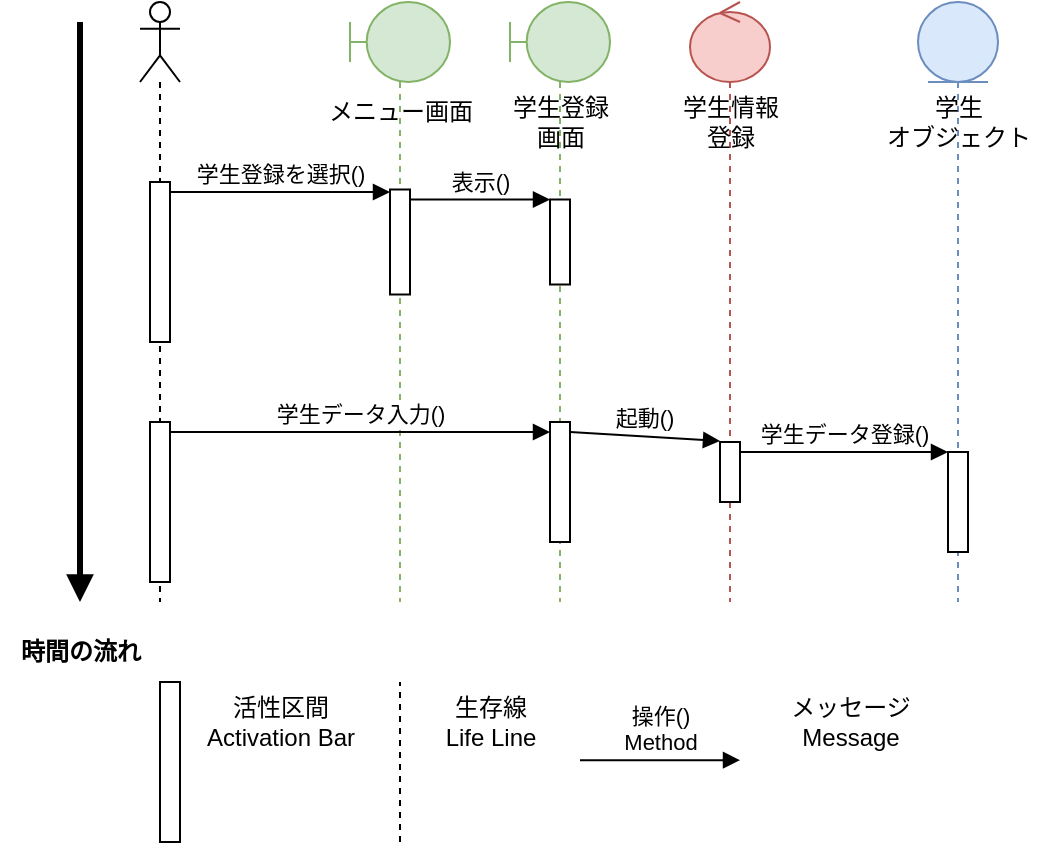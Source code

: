 <mxfile version="28.2.1">
  <diagram id="T7ZZ_kyEx_GZaEYYVm2Y" name="ページ1">
    <mxGraphModel dx="884" dy="400" grid="1" gridSize="10" guides="1" tooltips="1" connect="1" arrows="1" fold="1" page="1" pageScale="1" pageWidth="827" pageHeight="1169" math="0" shadow="0">
      <root>
        <mxCell id="0" />
        <mxCell id="1" parent="0" />
        <mxCell id="A6LzIg_RCBcn0KXQ9aLq-3" value="" style="shape=umlLifeline;perimeter=lifelinePerimeter;whiteSpace=wrap;html=1;container=1;dropTarget=0;collapsible=0;recursiveResize=0;outlineConnect=0;portConstraint=eastwest;newEdgeStyle={&quot;curved&quot;:0,&quot;rounded&quot;:0};participant=umlActor;" vertex="1" parent="1">
          <mxGeometry x="70" y="40" width="20" height="300" as="geometry" />
        </mxCell>
        <mxCell id="A6LzIg_RCBcn0KXQ9aLq-4" value="" style="html=1;points=[[0,0,0,0,5],[0,1,0,0,-5],[1,0,0,0,5],[1,1,0,0,-5]];perimeter=orthogonalPerimeter;outlineConnect=0;targetShapes=umlLifeline;portConstraint=eastwest;newEdgeStyle={&quot;curved&quot;:0,&quot;rounded&quot;:0};" vertex="1" parent="A6LzIg_RCBcn0KXQ9aLq-3">
          <mxGeometry x="5" y="90" width="10" height="80" as="geometry" />
        </mxCell>
        <mxCell id="A6LzIg_RCBcn0KXQ9aLq-5" value="" style="html=1;points=[[0,0,0,0,5],[0,1,0,0,-5],[1,0,0,0,5],[1,1,0,0,-5]];perimeter=orthogonalPerimeter;outlineConnect=0;targetShapes=umlLifeline;portConstraint=eastwest;newEdgeStyle={&quot;curved&quot;:0,&quot;rounded&quot;:0};" vertex="1" parent="A6LzIg_RCBcn0KXQ9aLq-3">
          <mxGeometry x="5" y="210" width="10" height="80" as="geometry" />
        </mxCell>
        <mxCell id="A6LzIg_RCBcn0KXQ9aLq-10" value="" style="shape=umlLifeline;perimeter=lifelinePerimeter;whiteSpace=wrap;html=1;container=1;dropTarget=0;collapsible=0;recursiveResize=0;outlineConnect=0;portConstraint=eastwest;newEdgeStyle={&quot;curved&quot;:0,&quot;rounded&quot;:0};participant=umlBoundary;fillColor=#d5e8d4;strokeColor=#82b366;" vertex="1" parent="1">
          <mxGeometry x="255" y="40" width="50" height="300" as="geometry" />
        </mxCell>
        <mxCell id="A6LzIg_RCBcn0KXQ9aLq-15" value="" style="html=1;points=[[0,0,0,0,5],[0,1,0,0,-5],[1,0,0,0,5],[1,1,0,0,-5]];perimeter=orthogonalPerimeter;outlineConnect=0;targetShapes=umlLifeline;portConstraint=eastwest;newEdgeStyle={&quot;curved&quot;:0,&quot;rounded&quot;:0};" vertex="1" parent="A6LzIg_RCBcn0KXQ9aLq-10">
          <mxGeometry x="20" y="98.75" width="10" height="42.5" as="geometry" />
        </mxCell>
        <mxCell id="A6LzIg_RCBcn0KXQ9aLq-16" value="" style="html=1;points=[[0,0,0,0,5],[0,1,0,0,-5],[1,0,0,0,5],[1,1,0,0,-5]];perimeter=orthogonalPerimeter;outlineConnect=0;targetShapes=umlLifeline;portConstraint=eastwest;newEdgeStyle={&quot;curved&quot;:0,&quot;rounded&quot;:0};" vertex="1" parent="A6LzIg_RCBcn0KXQ9aLq-10">
          <mxGeometry x="20" y="210" width="10" height="60" as="geometry" />
        </mxCell>
        <mxCell id="A6LzIg_RCBcn0KXQ9aLq-11" value="" style="shape=umlLifeline;perimeter=lifelinePerimeter;whiteSpace=wrap;html=1;container=1;dropTarget=0;collapsible=0;recursiveResize=0;outlineConnect=0;portConstraint=eastwest;newEdgeStyle={&quot;curved&quot;:0,&quot;rounded&quot;:0};participant=umlBoundary;fillColor=#d5e8d4;strokeColor=#82b366;" vertex="1" parent="1">
          <mxGeometry x="175" y="40" width="50" height="300" as="geometry" />
        </mxCell>
        <mxCell id="A6LzIg_RCBcn0KXQ9aLq-14" value="" style="html=1;points=[[0,0,0,0,5],[0,1,0,0,-5],[1,0,0,0,5],[1,1,0,0,-5]];perimeter=orthogonalPerimeter;outlineConnect=0;targetShapes=umlLifeline;portConstraint=eastwest;newEdgeStyle={&quot;curved&quot;:0,&quot;rounded&quot;:0};" vertex="1" parent="A6LzIg_RCBcn0KXQ9aLq-11">
          <mxGeometry x="20" y="93.75" width="10" height="52.5" as="geometry" />
        </mxCell>
        <mxCell id="A6LzIg_RCBcn0KXQ9aLq-12" value="" style="shape=umlLifeline;perimeter=lifelinePerimeter;whiteSpace=wrap;html=1;container=1;dropTarget=0;collapsible=0;recursiveResize=0;outlineConnect=0;portConstraint=eastwest;newEdgeStyle={&quot;curved&quot;:0,&quot;rounded&quot;:0};participant=umlEntity;fillColor=#dae8fc;strokeColor=#6c8ebf;" vertex="1" parent="1">
          <mxGeometry x="459" y="40" width="40" height="300" as="geometry" />
        </mxCell>
        <mxCell id="A6LzIg_RCBcn0KXQ9aLq-18" value="" style="html=1;points=[[0,0,0,0,5],[0,1,0,0,-5],[1,0,0,0,5],[1,1,0,0,-5]];perimeter=orthogonalPerimeter;outlineConnect=0;targetShapes=umlLifeline;portConstraint=eastwest;newEdgeStyle={&quot;curved&quot;:0,&quot;rounded&quot;:0};" vertex="1" parent="A6LzIg_RCBcn0KXQ9aLq-12">
          <mxGeometry x="15" y="225" width="10" height="50" as="geometry" />
        </mxCell>
        <mxCell id="A6LzIg_RCBcn0KXQ9aLq-13" value="" style="shape=umlLifeline;perimeter=lifelinePerimeter;whiteSpace=wrap;html=1;container=1;dropTarget=0;collapsible=0;recursiveResize=0;outlineConnect=0;portConstraint=eastwest;newEdgeStyle={&quot;curved&quot;:0,&quot;rounded&quot;:0};participant=umlControl;fillColor=#f8cecc;strokeColor=#b85450;" vertex="1" parent="1">
          <mxGeometry x="345" y="40" width="40" height="300" as="geometry" />
        </mxCell>
        <mxCell id="A6LzIg_RCBcn0KXQ9aLq-17" value="" style="html=1;points=[[0,0,0,0,5],[0,1,0,0,-5],[1,0,0,0,5],[1,1,0,0,-5]];perimeter=orthogonalPerimeter;outlineConnect=0;targetShapes=umlLifeline;portConstraint=eastwest;newEdgeStyle={&quot;curved&quot;:0,&quot;rounded&quot;:0};" vertex="1" parent="A6LzIg_RCBcn0KXQ9aLq-13">
          <mxGeometry x="15" y="220" width="10" height="30" as="geometry" />
        </mxCell>
        <mxCell id="A6LzIg_RCBcn0KXQ9aLq-19" value="" style="html=1;points=[[0,0,0,0,5],[0,1,0,0,-5],[1,0,0,0,5],[1,1,0,0,-5]];perimeter=orthogonalPerimeter;outlineConnect=0;targetShapes=umlLifeline;portConstraint=eastwest;newEdgeStyle={&quot;curved&quot;:0,&quot;rounded&quot;:0};" vertex="1" parent="1">
          <mxGeometry x="80" y="380" width="10" height="80" as="geometry" />
        </mxCell>
        <mxCell id="A6LzIg_RCBcn0KXQ9aLq-20" value="活性区間&lt;div&gt;Activation Bar&lt;/div&gt;" style="text;html=1;align=center;verticalAlign=middle;resizable=0;points=[];autosize=1;strokeColor=none;fillColor=none;" vertex="1" parent="1">
          <mxGeometry x="90" y="380" width="100" height="40" as="geometry" />
        </mxCell>
        <mxCell id="A6LzIg_RCBcn0KXQ9aLq-22" value="" style="endArrow=none;dashed=1;html=1;rounded=0;" edge="1" parent="1">
          <mxGeometry width="50" height="50" relative="1" as="geometry">
            <mxPoint x="200" y="460" as="sourcePoint" />
            <mxPoint x="200" y="380" as="targetPoint" />
          </mxGeometry>
        </mxCell>
        <mxCell id="A6LzIg_RCBcn0KXQ9aLq-23" value="生存線&lt;div&gt;Life Line&lt;/div&gt;" style="text;html=1;align=center;verticalAlign=middle;resizable=0;points=[];autosize=1;strokeColor=none;fillColor=none;" vertex="1" parent="1">
          <mxGeometry x="210" y="380" width="70" height="40" as="geometry" />
        </mxCell>
        <mxCell id="A6LzIg_RCBcn0KXQ9aLq-25" value="学生登録を選択()" style="html=1;verticalAlign=bottom;endArrow=block;curved=0;rounded=0;exitX=1;exitY=0;exitDx=0;exitDy=5;exitPerimeter=0;" edge="1" parent="1" source="A6LzIg_RCBcn0KXQ9aLq-4" target="A6LzIg_RCBcn0KXQ9aLq-14">
          <mxGeometry width="80" relative="1" as="geometry">
            <mxPoint x="120" y="240" as="sourcePoint" />
            <mxPoint x="200" y="240" as="targetPoint" />
          </mxGeometry>
        </mxCell>
        <mxCell id="A6LzIg_RCBcn0KXQ9aLq-27" value="メニュー&lt;span style=&quot;background-color: transparent; color: light-dark(rgb(0, 0, 0), rgb(255, 255, 255));&quot;&gt;画面&lt;/span&gt;" style="text;html=1;align=center;verticalAlign=middle;resizable=0;points=[];autosize=1;strokeColor=none;fillColor=none;" vertex="1" parent="1">
          <mxGeometry x="150" y="80" width="100" height="30" as="geometry" />
        </mxCell>
        <mxCell id="A6LzIg_RCBcn0KXQ9aLq-28" value="学生登録&lt;div&gt;画面&lt;/div&gt;" style="text;html=1;align=center;verticalAlign=middle;resizable=0;points=[];autosize=1;strokeColor=none;fillColor=none;" vertex="1" parent="1">
          <mxGeometry x="245" y="80" width="70" height="40" as="geometry" />
        </mxCell>
        <mxCell id="A6LzIg_RCBcn0KXQ9aLq-29" value="学生情報&lt;div&gt;登録&lt;/div&gt;" style="text;html=1;align=center;verticalAlign=middle;resizable=0;points=[];autosize=1;strokeColor=none;fillColor=none;" vertex="1" parent="1">
          <mxGeometry x="330" y="80" width="70" height="40" as="geometry" />
        </mxCell>
        <mxCell id="A6LzIg_RCBcn0KXQ9aLq-30" value="学生&lt;div&gt;オブジェクト&lt;/div&gt;" style="text;html=1;align=center;verticalAlign=middle;resizable=0;points=[];autosize=1;strokeColor=none;fillColor=none;" vertex="1" parent="1">
          <mxGeometry x="429" y="80" width="100" height="40" as="geometry" />
        </mxCell>
        <mxCell id="A6LzIg_RCBcn0KXQ9aLq-31" value="" style="html=1;verticalAlign=bottom;endArrow=block;curved=0;rounded=0;fontStyle=0;strokeWidth=3;" edge="1" parent="1">
          <mxGeometry width="80" relative="1" as="geometry">
            <mxPoint x="40" y="50" as="sourcePoint" />
            <mxPoint x="40" y="340" as="targetPoint" />
          </mxGeometry>
        </mxCell>
        <mxCell id="A6LzIg_RCBcn0KXQ9aLq-32" value="時間の流れ" style="text;html=1;align=center;verticalAlign=middle;resizable=0;points=[];autosize=1;strokeColor=none;fillColor=none;fontStyle=1" vertex="1" parent="1">
          <mxGeometry y="350" width="80" height="30" as="geometry" />
        </mxCell>
        <mxCell id="A6LzIg_RCBcn0KXQ9aLq-33" value="表示()" style="html=1;verticalAlign=bottom;endArrow=block;curved=0;rounded=0;exitX=1;exitY=0;exitDx=0;exitDy=5;exitPerimeter=0;" edge="1" parent="1" source="A6LzIg_RCBcn0KXQ9aLq-14" target="A6LzIg_RCBcn0KXQ9aLq-15">
          <mxGeometry width="80" relative="1" as="geometry">
            <mxPoint x="230" y="170" as="sourcePoint" />
            <mxPoint x="310" y="170" as="targetPoint" />
          </mxGeometry>
        </mxCell>
        <mxCell id="A6LzIg_RCBcn0KXQ9aLq-34" value="操作()&lt;div&gt;Method&lt;/div&gt;" style="html=1;verticalAlign=bottom;endArrow=block;curved=0;rounded=0;" edge="1" parent="1">
          <mxGeometry width="80" relative="1" as="geometry">
            <mxPoint x="290" y="419.09" as="sourcePoint" />
            <mxPoint x="370" y="419.09" as="targetPoint" />
          </mxGeometry>
        </mxCell>
        <mxCell id="A6LzIg_RCBcn0KXQ9aLq-35" value="メッセージ&lt;div&gt;Message&lt;/div&gt;" style="text;html=1;align=center;verticalAlign=middle;resizable=0;points=[];autosize=1;strokeColor=none;fillColor=none;" vertex="1" parent="1">
          <mxGeometry x="385" y="380" width="80" height="40" as="geometry" />
        </mxCell>
        <mxCell id="A6LzIg_RCBcn0KXQ9aLq-36" value="学生データ入力()" style="html=1;verticalAlign=bottom;endArrow=block;curved=0;rounded=0;exitX=1;exitY=0;exitDx=0;exitDy=5;exitPerimeter=0;" edge="1" parent="1" source="A6LzIg_RCBcn0KXQ9aLq-5" target="A6LzIg_RCBcn0KXQ9aLq-16">
          <mxGeometry width="80" relative="1" as="geometry">
            <mxPoint x="160" y="300" as="sourcePoint" />
            <mxPoint x="240" y="300" as="targetPoint" />
          </mxGeometry>
        </mxCell>
        <mxCell id="A6LzIg_RCBcn0KXQ9aLq-37" value="起動()" style="html=1;verticalAlign=bottom;endArrow=block;curved=0;rounded=0;exitX=1;exitY=0;exitDx=0;exitDy=5;exitPerimeter=0;entryX=0.002;entryY=-0.016;entryDx=0;entryDy=0;entryPerimeter=0;" edge="1" parent="1" source="A6LzIg_RCBcn0KXQ9aLq-16" target="A6LzIg_RCBcn0KXQ9aLq-17">
          <mxGeometry width="80" relative="1" as="geometry">
            <mxPoint x="280" y="260" as="sourcePoint" />
            <mxPoint x="360" y="260" as="targetPoint" />
          </mxGeometry>
        </mxCell>
        <mxCell id="A6LzIg_RCBcn0KXQ9aLq-38" value="学生データ登録()" style="html=1;verticalAlign=bottom;endArrow=block;curved=0;rounded=0;exitX=1;exitY=0;exitDx=0;exitDy=5;exitPerimeter=0;" edge="1" parent="1" source="A6LzIg_RCBcn0KXQ9aLq-17" target="A6LzIg_RCBcn0KXQ9aLq-18">
          <mxGeometry width="80" relative="1" as="geometry">
            <mxPoint x="380" y="250" as="sourcePoint" />
            <mxPoint x="445" y="250" as="targetPoint" />
          </mxGeometry>
        </mxCell>
      </root>
    </mxGraphModel>
  </diagram>
</mxfile>
